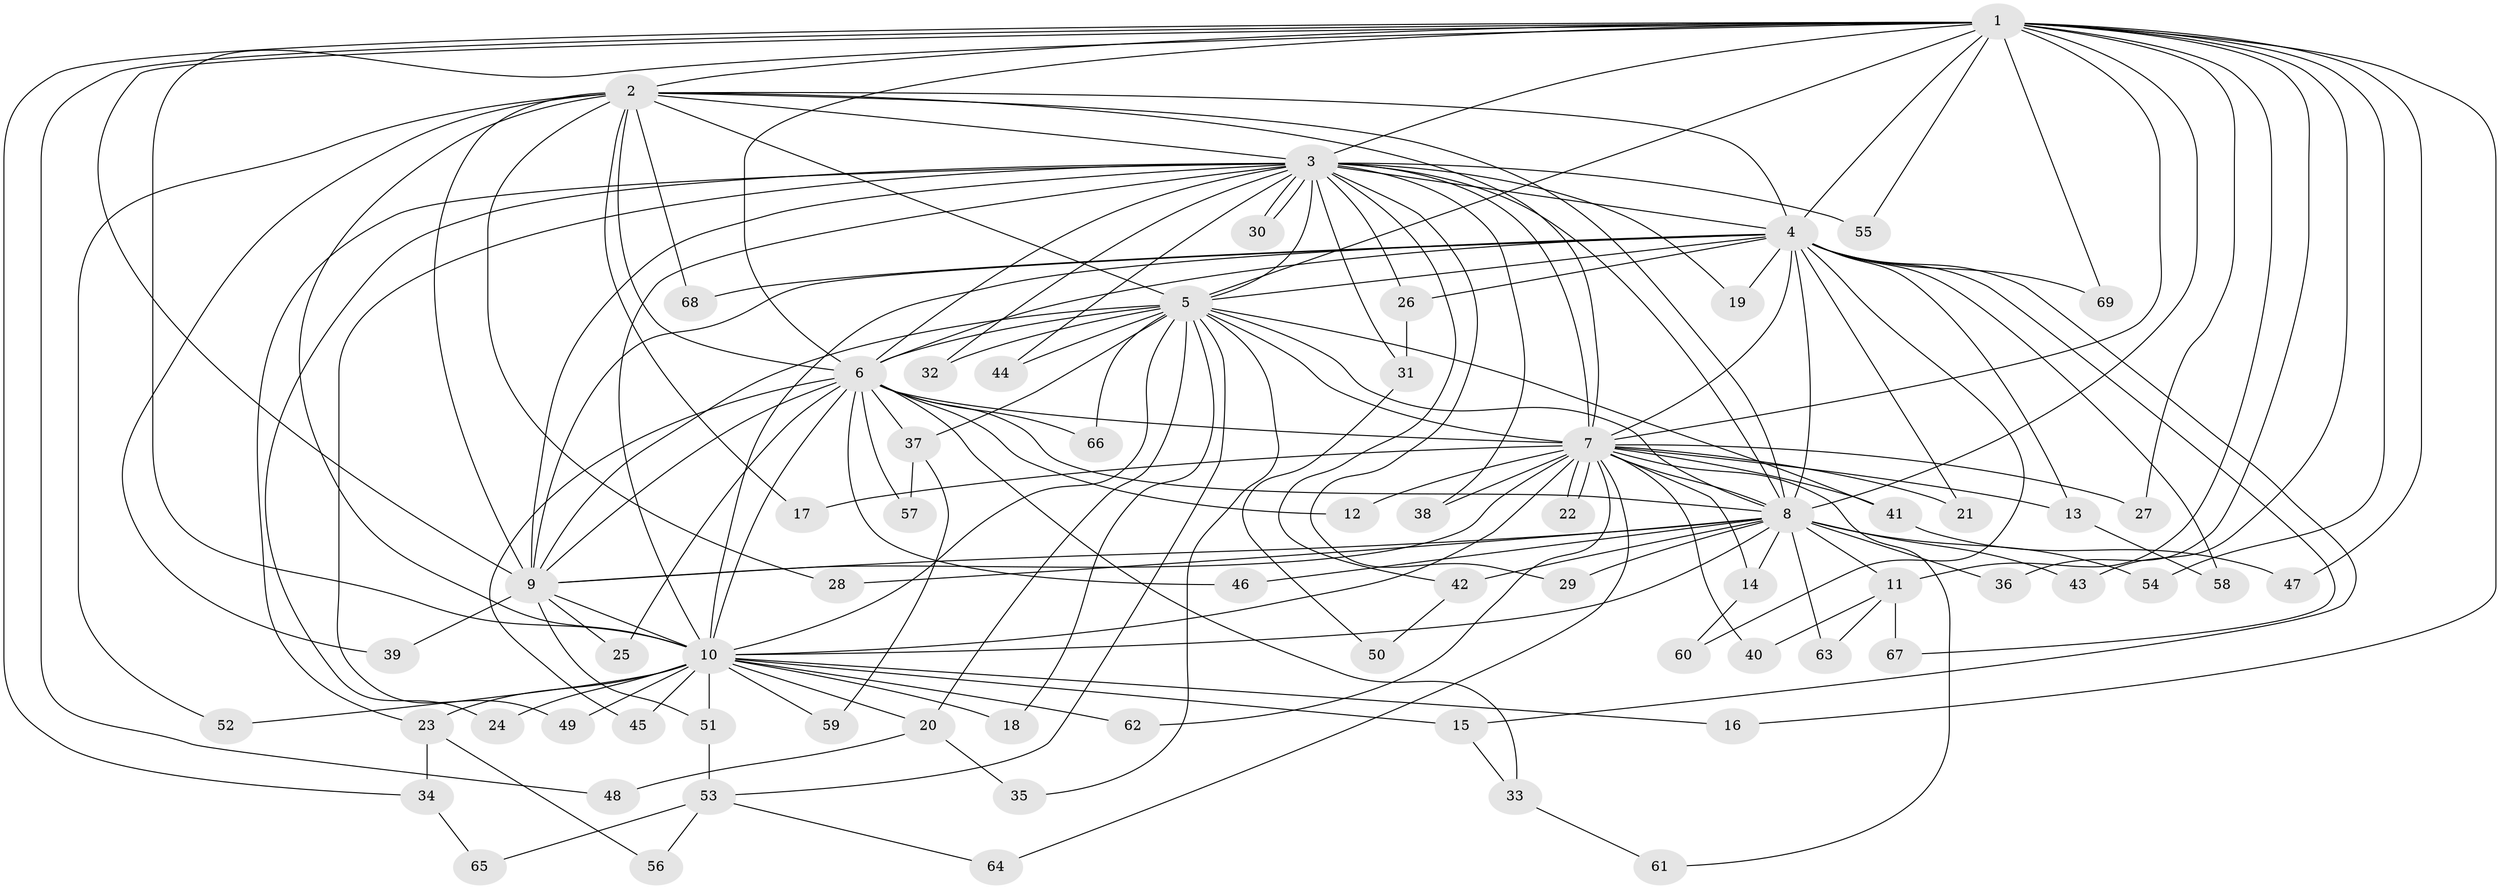 // Generated by graph-tools (version 1.1) at 2025/49/03/09/25 03:49:45]
// undirected, 69 vertices, 163 edges
graph export_dot {
graph [start="1"]
  node [color=gray90,style=filled];
  1;
  2;
  3;
  4;
  5;
  6;
  7;
  8;
  9;
  10;
  11;
  12;
  13;
  14;
  15;
  16;
  17;
  18;
  19;
  20;
  21;
  22;
  23;
  24;
  25;
  26;
  27;
  28;
  29;
  30;
  31;
  32;
  33;
  34;
  35;
  36;
  37;
  38;
  39;
  40;
  41;
  42;
  43;
  44;
  45;
  46;
  47;
  48;
  49;
  50;
  51;
  52;
  53;
  54;
  55;
  56;
  57;
  58;
  59;
  60;
  61;
  62;
  63;
  64;
  65;
  66;
  67;
  68;
  69;
  1 -- 2;
  1 -- 3;
  1 -- 4;
  1 -- 5;
  1 -- 6;
  1 -- 7;
  1 -- 8;
  1 -- 9;
  1 -- 10;
  1 -- 11;
  1 -- 16;
  1 -- 27;
  1 -- 34;
  1 -- 36;
  1 -- 43;
  1 -- 47;
  1 -- 48;
  1 -- 54;
  1 -- 55;
  1 -- 69;
  2 -- 3;
  2 -- 4;
  2 -- 5;
  2 -- 6;
  2 -- 7;
  2 -- 8;
  2 -- 9;
  2 -- 10;
  2 -- 17;
  2 -- 28;
  2 -- 39;
  2 -- 52;
  2 -- 68;
  3 -- 4;
  3 -- 5;
  3 -- 6;
  3 -- 7;
  3 -- 8;
  3 -- 9;
  3 -- 10;
  3 -- 19;
  3 -- 23;
  3 -- 24;
  3 -- 26;
  3 -- 29;
  3 -- 30;
  3 -- 30;
  3 -- 31;
  3 -- 32;
  3 -- 38;
  3 -- 42;
  3 -- 44;
  3 -- 49;
  3 -- 55;
  4 -- 5;
  4 -- 6;
  4 -- 7;
  4 -- 8;
  4 -- 9;
  4 -- 10;
  4 -- 13;
  4 -- 15;
  4 -- 19;
  4 -- 21;
  4 -- 26;
  4 -- 58;
  4 -- 60;
  4 -- 67;
  4 -- 68;
  4 -- 69;
  5 -- 6;
  5 -- 7;
  5 -- 8;
  5 -- 9;
  5 -- 10;
  5 -- 18;
  5 -- 20;
  5 -- 32;
  5 -- 35;
  5 -- 37;
  5 -- 41;
  5 -- 44;
  5 -- 53;
  5 -- 66;
  6 -- 7;
  6 -- 8;
  6 -- 9;
  6 -- 10;
  6 -- 12;
  6 -- 25;
  6 -- 33;
  6 -- 37;
  6 -- 45;
  6 -- 46;
  6 -- 57;
  6 -- 66;
  7 -- 8;
  7 -- 9;
  7 -- 10;
  7 -- 12;
  7 -- 13;
  7 -- 14;
  7 -- 17;
  7 -- 21;
  7 -- 22;
  7 -- 22;
  7 -- 27;
  7 -- 38;
  7 -- 40;
  7 -- 41;
  7 -- 61;
  7 -- 62;
  7 -- 64;
  8 -- 9;
  8 -- 10;
  8 -- 11;
  8 -- 14;
  8 -- 28;
  8 -- 29;
  8 -- 36;
  8 -- 42;
  8 -- 43;
  8 -- 46;
  8 -- 54;
  8 -- 63;
  9 -- 10;
  9 -- 25;
  9 -- 39;
  9 -- 51;
  10 -- 15;
  10 -- 16;
  10 -- 18;
  10 -- 20;
  10 -- 23;
  10 -- 24;
  10 -- 45;
  10 -- 49;
  10 -- 51;
  10 -- 52;
  10 -- 59;
  10 -- 62;
  11 -- 40;
  11 -- 63;
  11 -- 67;
  13 -- 58;
  14 -- 60;
  15 -- 33;
  20 -- 35;
  20 -- 48;
  23 -- 34;
  23 -- 56;
  26 -- 31;
  31 -- 50;
  33 -- 61;
  34 -- 65;
  37 -- 57;
  37 -- 59;
  41 -- 47;
  42 -- 50;
  51 -- 53;
  53 -- 56;
  53 -- 64;
  53 -- 65;
}
